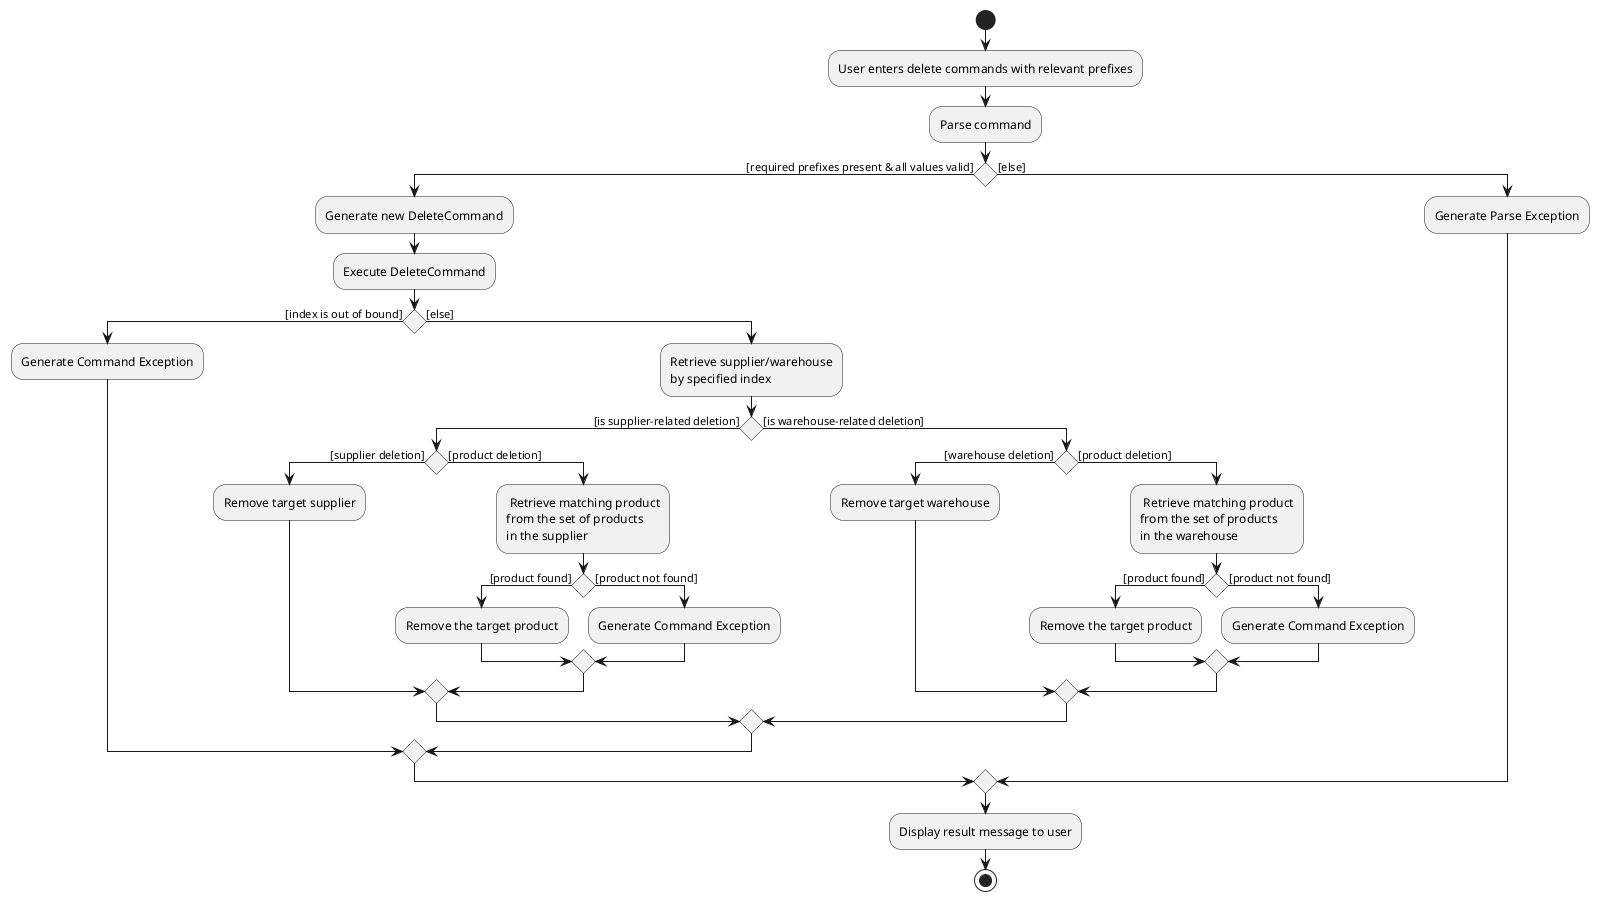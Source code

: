 @startuml
start
:User enters delete commands with relevant prefixes;
:Parse command;

'Since the beta syntax does not support placing the condition outside the
'diamond we place it as the true branch instead.

if () then ([required prefixes present & all values valid])
    :Generate new DeleteCommand;
    :Execute DeleteCommand;
    if () then ([index is out of bound])
        :Generate Command Exception;

    else ([else])
        :Retrieve supplier/warehouse
        by specified index;
        if () then ([is supplier-related deletion])
            if () then([supplier deletion])
            :Remove target supplier;
            else ([product deletion])
            : Retrieve matching product
            from the set of products
            in the supplier;
                if () then([product found])
                :Remove the target product;
                else ([product not found])
                :Generate Command Exception;
                endif
            endif
        else ([is warehouse-related deletion])
            if () then([warehouse deletion])
            :Remove target warehouse;
            else ([product deletion])
            : Retrieve matching product
            from the set of products
            in the warehouse;
                if () then([product found])
                :Remove the target product;
                else ([product not found])
                :Generate Command Exception;
                endif
            endif
        endif
    endif
else ([else])
    :Generate Parse Exception;
endif
:Display result message to user;
stop
@enduml
